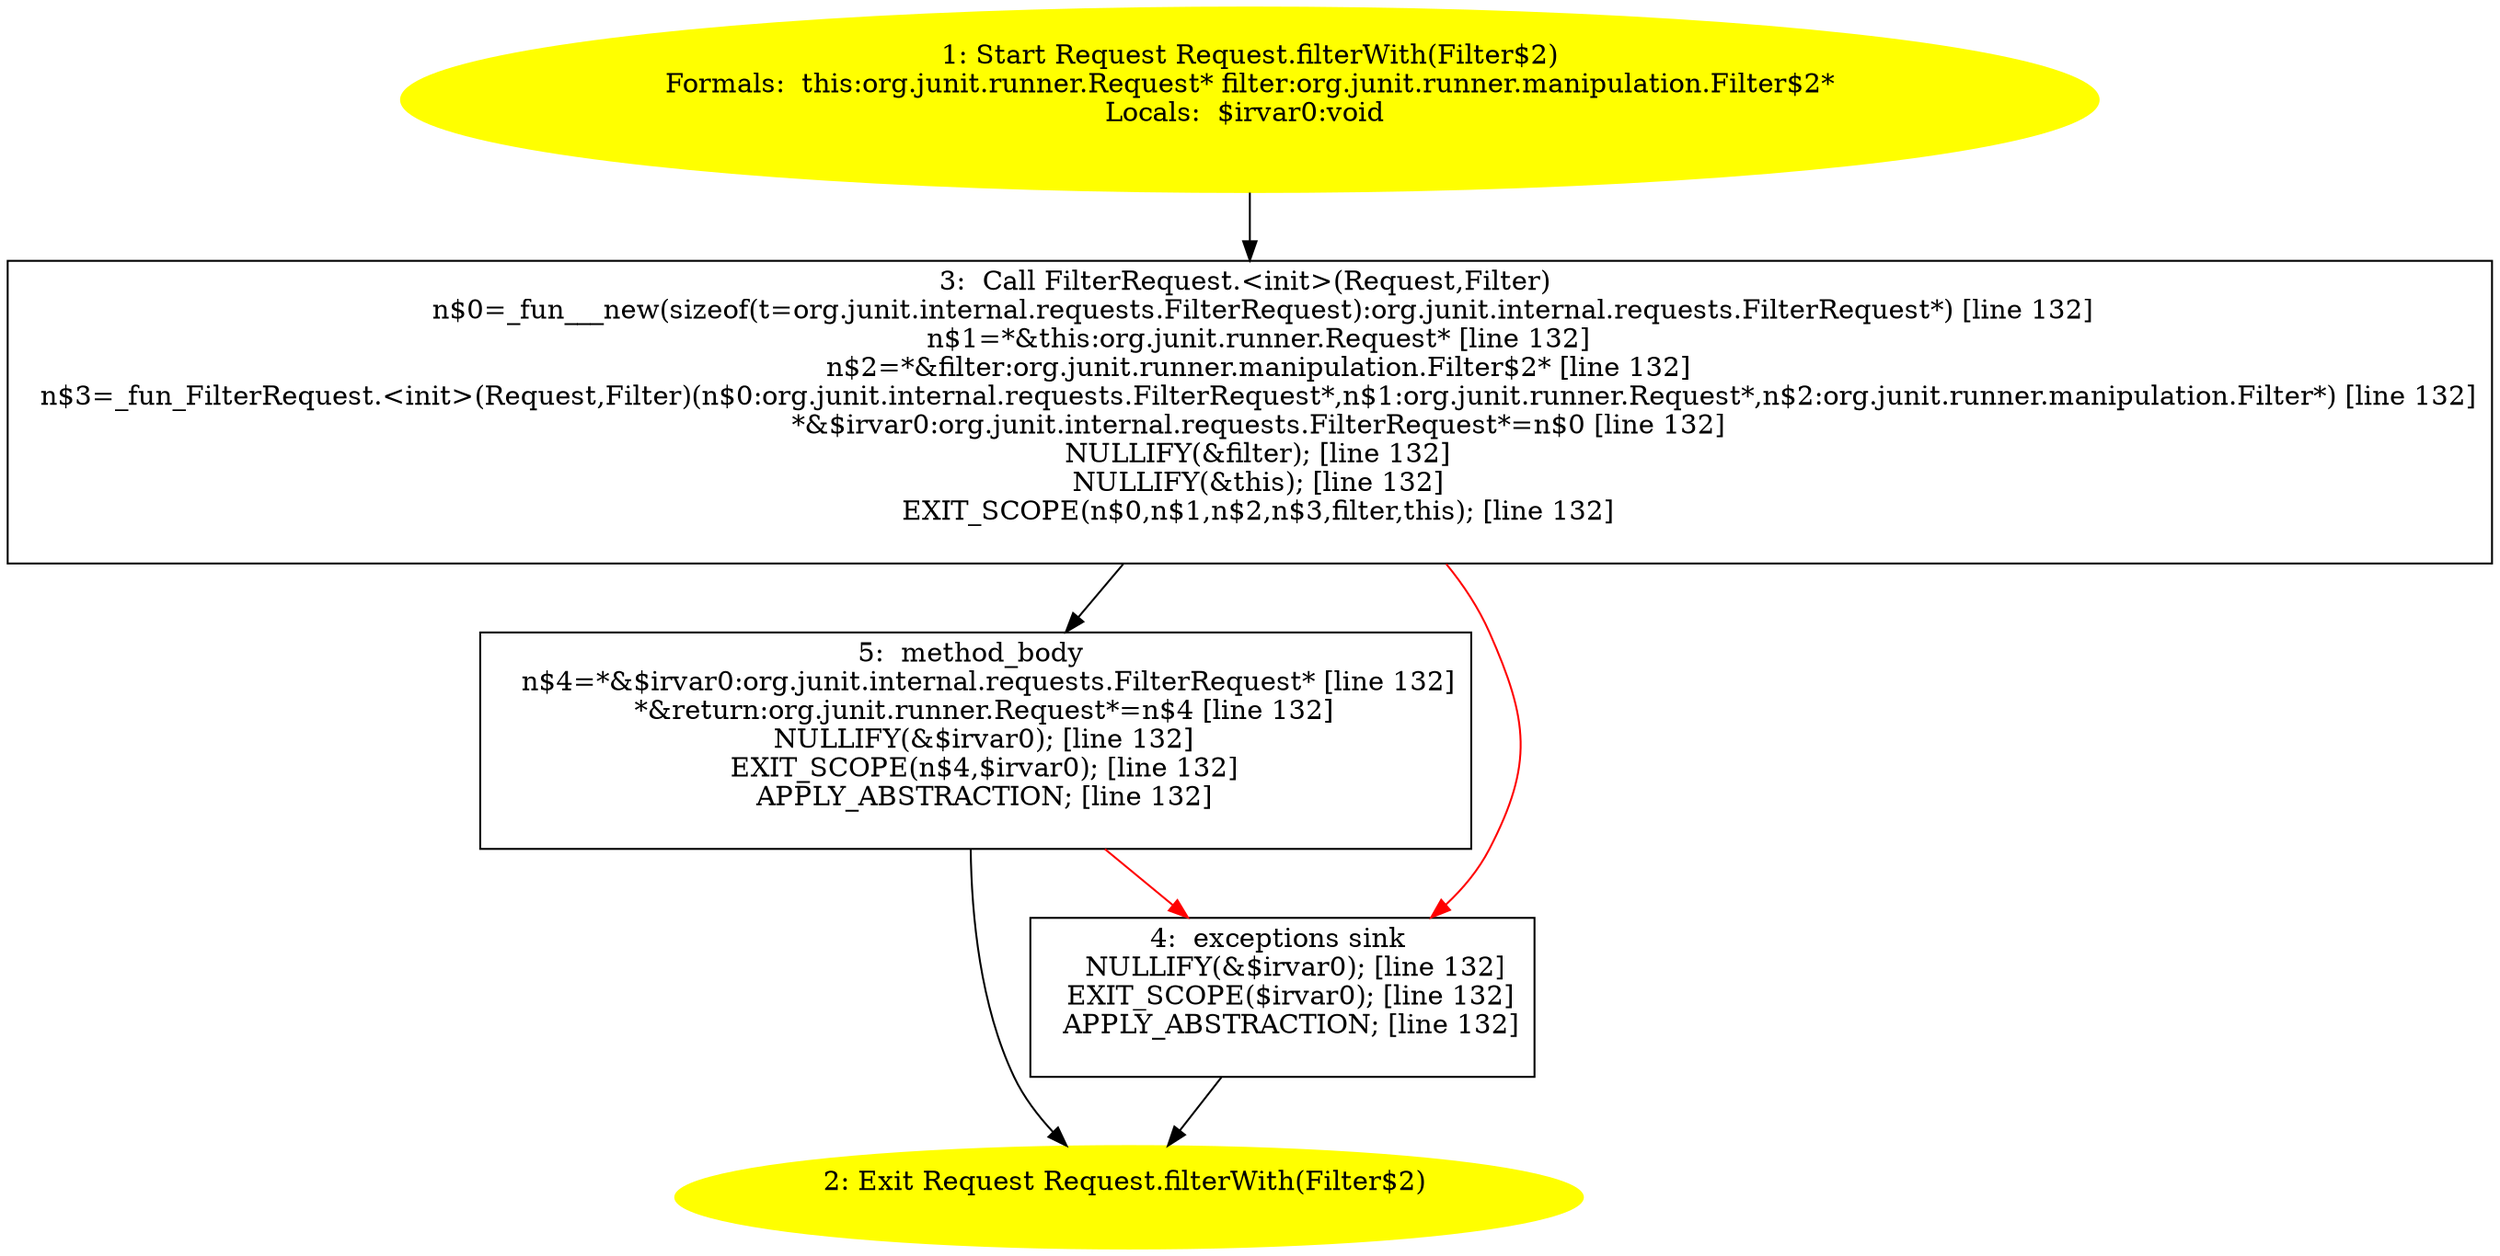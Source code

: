 /* @generated */
digraph cfg {
"org.junit.runner.Request.filterWith(org.junit.runner.manipulation.Filter$2):org.junit.runner.Request.657f2a32118f2eaf5dfb5a6fe595f7d7_1" [label="1: Start Request Request.filterWith(Filter$2)\nFormals:  this:org.junit.runner.Request* filter:org.junit.runner.manipulation.Filter$2*\nLocals:  $irvar0:void \n  " color=yellow style=filled]
	

	 "org.junit.runner.Request.filterWith(org.junit.runner.manipulation.Filter$2):org.junit.runner.Request.657f2a32118f2eaf5dfb5a6fe595f7d7_1" -> "org.junit.runner.Request.filterWith(org.junit.runner.manipulation.Filter$2):org.junit.runner.Request.657f2a32118f2eaf5dfb5a6fe595f7d7_3" ;
"org.junit.runner.Request.filterWith(org.junit.runner.manipulation.Filter$2):org.junit.runner.Request.657f2a32118f2eaf5dfb5a6fe595f7d7_2" [label="2: Exit Request Request.filterWith(Filter$2) \n  " color=yellow style=filled]
	

"org.junit.runner.Request.filterWith(org.junit.runner.manipulation.Filter$2):org.junit.runner.Request.657f2a32118f2eaf5dfb5a6fe595f7d7_3" [label="3:  Call FilterRequest.<init>(Request,Filter) \n   n$0=_fun___new(sizeof(t=org.junit.internal.requests.FilterRequest):org.junit.internal.requests.FilterRequest*) [line 132]\n  n$1=*&this:org.junit.runner.Request* [line 132]\n  n$2=*&filter:org.junit.runner.manipulation.Filter$2* [line 132]\n  n$3=_fun_FilterRequest.<init>(Request,Filter)(n$0:org.junit.internal.requests.FilterRequest*,n$1:org.junit.runner.Request*,n$2:org.junit.runner.manipulation.Filter*) [line 132]\n  *&$irvar0:org.junit.internal.requests.FilterRequest*=n$0 [line 132]\n  NULLIFY(&filter); [line 132]\n  NULLIFY(&this); [line 132]\n  EXIT_SCOPE(n$0,n$1,n$2,n$3,filter,this); [line 132]\n " shape="box"]
	

	 "org.junit.runner.Request.filterWith(org.junit.runner.manipulation.Filter$2):org.junit.runner.Request.657f2a32118f2eaf5dfb5a6fe595f7d7_3" -> "org.junit.runner.Request.filterWith(org.junit.runner.manipulation.Filter$2):org.junit.runner.Request.657f2a32118f2eaf5dfb5a6fe595f7d7_5" ;
	 "org.junit.runner.Request.filterWith(org.junit.runner.manipulation.Filter$2):org.junit.runner.Request.657f2a32118f2eaf5dfb5a6fe595f7d7_3" -> "org.junit.runner.Request.filterWith(org.junit.runner.manipulation.Filter$2):org.junit.runner.Request.657f2a32118f2eaf5dfb5a6fe595f7d7_4" [color="red" ];
"org.junit.runner.Request.filterWith(org.junit.runner.manipulation.Filter$2):org.junit.runner.Request.657f2a32118f2eaf5dfb5a6fe595f7d7_4" [label="4:  exceptions sink \n   NULLIFY(&$irvar0); [line 132]\n  EXIT_SCOPE($irvar0); [line 132]\n  APPLY_ABSTRACTION; [line 132]\n " shape="box"]
	

	 "org.junit.runner.Request.filterWith(org.junit.runner.manipulation.Filter$2):org.junit.runner.Request.657f2a32118f2eaf5dfb5a6fe595f7d7_4" -> "org.junit.runner.Request.filterWith(org.junit.runner.manipulation.Filter$2):org.junit.runner.Request.657f2a32118f2eaf5dfb5a6fe595f7d7_2" ;
"org.junit.runner.Request.filterWith(org.junit.runner.manipulation.Filter$2):org.junit.runner.Request.657f2a32118f2eaf5dfb5a6fe595f7d7_5" [label="5:  method_body \n   n$4=*&$irvar0:org.junit.internal.requests.FilterRequest* [line 132]\n  *&return:org.junit.runner.Request*=n$4 [line 132]\n  NULLIFY(&$irvar0); [line 132]\n  EXIT_SCOPE(n$4,$irvar0); [line 132]\n  APPLY_ABSTRACTION; [line 132]\n " shape="box"]
	

	 "org.junit.runner.Request.filterWith(org.junit.runner.manipulation.Filter$2):org.junit.runner.Request.657f2a32118f2eaf5dfb5a6fe595f7d7_5" -> "org.junit.runner.Request.filterWith(org.junit.runner.manipulation.Filter$2):org.junit.runner.Request.657f2a32118f2eaf5dfb5a6fe595f7d7_2" ;
	 "org.junit.runner.Request.filterWith(org.junit.runner.manipulation.Filter$2):org.junit.runner.Request.657f2a32118f2eaf5dfb5a6fe595f7d7_5" -> "org.junit.runner.Request.filterWith(org.junit.runner.manipulation.Filter$2):org.junit.runner.Request.657f2a32118f2eaf5dfb5a6fe595f7d7_4" [color="red" ];
}
